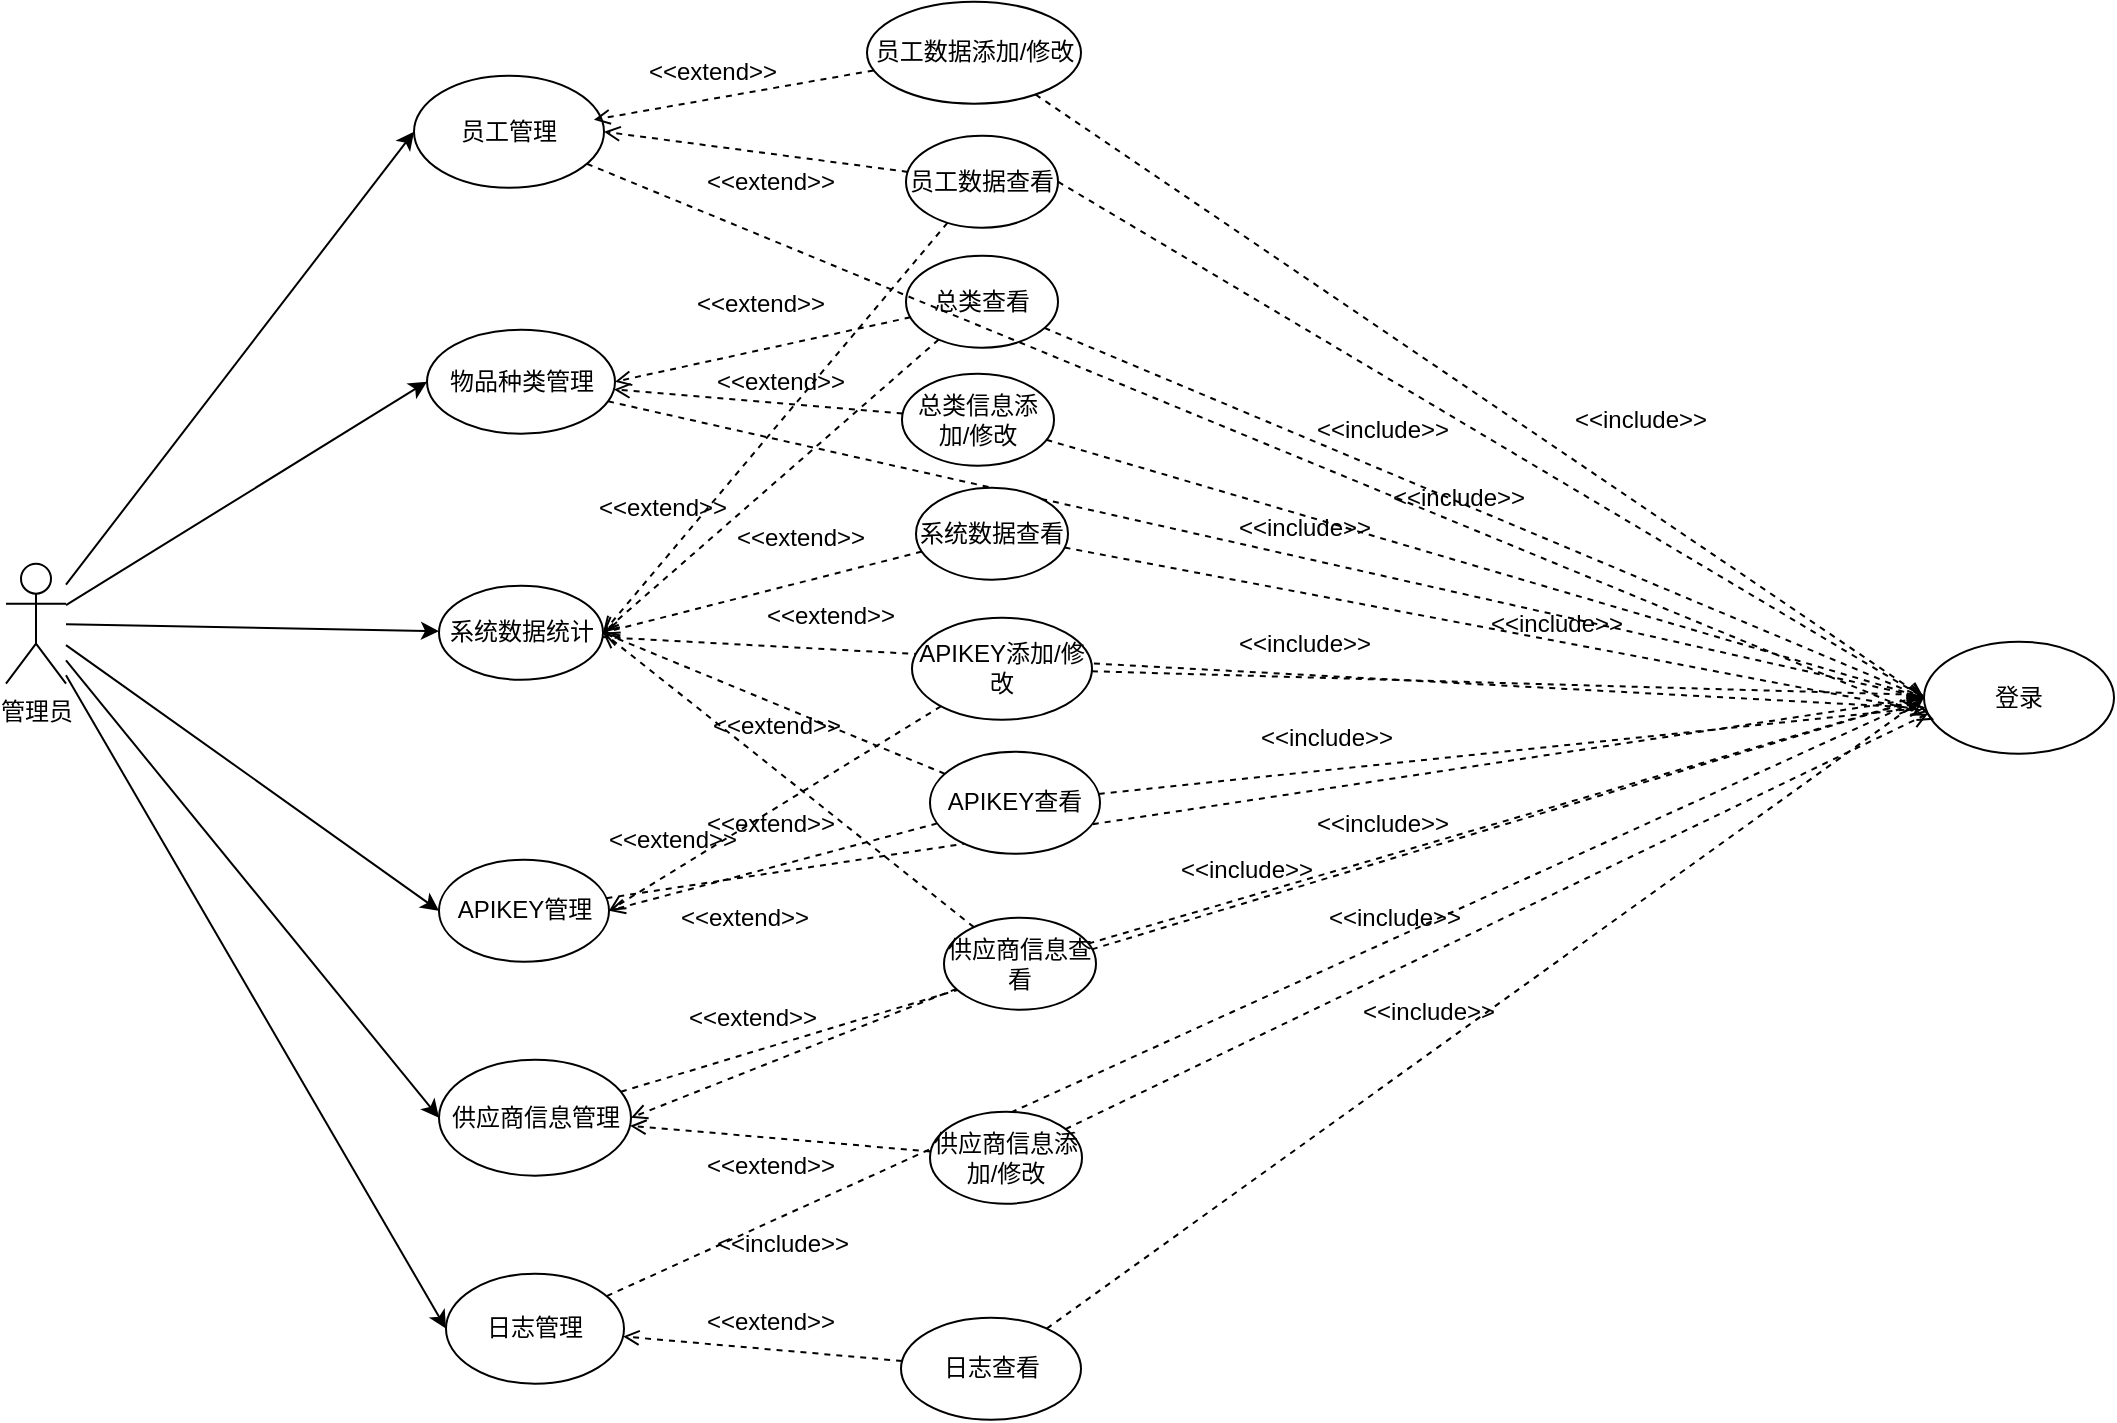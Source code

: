 <mxfile version="26.0.16">
  <diagram name="第 1 页" id="WtR9e3HdYUOJ1lMreugZ">
    <mxGraphModel dx="1889" dy="419" grid="0" gridSize="10" guides="1" tooltips="1" connect="1" arrows="1" fold="1" page="0" pageScale="1" pageWidth="827" pageHeight="1169" math="0" shadow="0">
      <root>
        <mxCell id="0" />
        <mxCell id="1" parent="0" />
        <mxCell id="2O5yJ_gwNrAF0E22G5KV-1" style="rounded=0;orthogonalLoop=1;jettySize=auto;html=1;entryX=0;entryY=0.5;entryDx=0;entryDy=0;" edge="1" parent="1" source="2O5yJ_gwNrAF0E22G5KV-7" target="2O5yJ_gwNrAF0E22G5KV-8">
          <mxGeometry relative="1" as="geometry" />
        </mxCell>
        <mxCell id="2O5yJ_gwNrAF0E22G5KV-2" style="rounded=0;orthogonalLoop=1;jettySize=auto;html=1;entryX=0;entryY=0.5;entryDx=0;entryDy=0;" edge="1" parent="1" source="2O5yJ_gwNrAF0E22G5KV-7" target="2O5yJ_gwNrAF0E22G5KV-10">
          <mxGeometry relative="1" as="geometry" />
        </mxCell>
        <mxCell id="2O5yJ_gwNrAF0E22G5KV-3" style="rounded=0;orthogonalLoop=1;jettySize=auto;html=1;" edge="1" parent="1" source="2O5yJ_gwNrAF0E22G5KV-7" target="2O5yJ_gwNrAF0E22G5KV-16">
          <mxGeometry relative="1" as="geometry" />
        </mxCell>
        <mxCell id="2O5yJ_gwNrAF0E22G5KV-4" style="rounded=0;orthogonalLoop=1;jettySize=auto;html=1;entryX=0;entryY=0.5;entryDx=0;entryDy=0;" edge="1" parent="1" source="2O5yJ_gwNrAF0E22G5KV-7" target="2O5yJ_gwNrAF0E22G5KV-14">
          <mxGeometry relative="1" as="geometry" />
        </mxCell>
        <mxCell id="2O5yJ_gwNrAF0E22G5KV-5" style="rounded=0;orthogonalLoop=1;jettySize=auto;html=1;entryX=0;entryY=0.5;entryDx=0;entryDy=0;" edge="1" parent="1" source="2O5yJ_gwNrAF0E22G5KV-7" target="2O5yJ_gwNrAF0E22G5KV-12">
          <mxGeometry relative="1" as="geometry" />
        </mxCell>
        <mxCell id="2O5yJ_gwNrAF0E22G5KV-6" style="rounded=0;orthogonalLoop=1;jettySize=auto;html=1;entryX=0;entryY=0.5;entryDx=0;entryDy=0;" edge="1" parent="1" source="2O5yJ_gwNrAF0E22G5KV-7" target="2O5yJ_gwNrAF0E22G5KV-18">
          <mxGeometry relative="1" as="geometry" />
        </mxCell>
        <mxCell id="2O5yJ_gwNrAF0E22G5KV-7" value="管理员" style="shape=umlActor;verticalLabelPosition=bottom;verticalAlign=top;html=1;outlineConnect=0;" vertex="1" parent="1">
          <mxGeometry x="-269" y="976.857" width="30" height="60" as="geometry" />
        </mxCell>
        <mxCell id="2O5yJ_gwNrAF0E22G5KV-8" value="员工管理" style="ellipse;whiteSpace=wrap;html=1;" vertex="1" parent="1">
          <mxGeometry x="-65" y="732.857" width="95" height="56" as="geometry" />
        </mxCell>
        <mxCell id="2O5yJ_gwNrAF0E22G5KV-9" style="rounded=0;orthogonalLoop=1;jettySize=auto;html=1;entryX=0;entryY=0.5;entryDx=0;entryDy=0;dashed=1;endArrow=open;endFill=0;" edge="1" parent="1" source="2O5yJ_gwNrAF0E22G5KV-10" target="2O5yJ_gwNrAF0E22G5KV-65">
          <mxGeometry relative="1" as="geometry" />
        </mxCell>
        <mxCell id="2O5yJ_gwNrAF0E22G5KV-10" value="物品种类管理" style="ellipse;whiteSpace=wrap;html=1;" vertex="1" parent="1">
          <mxGeometry x="-58.5" y="859.857" width="94" height="52" as="geometry" />
        </mxCell>
        <mxCell id="2O5yJ_gwNrAF0E22G5KV-11" style="rounded=0;orthogonalLoop=1;jettySize=auto;html=1;entryX=0;entryY=0.5;entryDx=0;entryDy=0;dashed=1;endArrow=open;endFill=0;" edge="1" parent="1" source="2O5yJ_gwNrAF0E22G5KV-12" target="2O5yJ_gwNrAF0E22G5KV-65">
          <mxGeometry relative="1" as="geometry" />
        </mxCell>
        <mxCell id="2O5yJ_gwNrAF0E22G5KV-12" value="供应商信息管理" style="ellipse;whiteSpace=wrap;html=1;" vertex="1" parent="1">
          <mxGeometry x="-52.5" y="1224.857" width="96" height="58" as="geometry" />
        </mxCell>
        <mxCell id="2O5yJ_gwNrAF0E22G5KV-13" style="rounded=0;orthogonalLoop=1;jettySize=auto;html=1;entryX=0;entryY=0.5;entryDx=0;entryDy=0;dashed=1;endArrow=open;endFill=0;" edge="1" parent="1" source="2O5yJ_gwNrAF0E22G5KV-14" target="2O5yJ_gwNrAF0E22G5KV-65">
          <mxGeometry relative="1" as="geometry" />
        </mxCell>
        <mxCell id="2O5yJ_gwNrAF0E22G5KV-14" value="APIKEY管理" style="ellipse;whiteSpace=wrap;html=1;" vertex="1" parent="1">
          <mxGeometry x="-52.5" y="1124.857" width="85" height="51" as="geometry" />
        </mxCell>
        <mxCell id="2O5yJ_gwNrAF0E22G5KV-15" style="rounded=0;orthogonalLoop=1;jettySize=auto;html=1;dashed=1;endArrow=open;endFill=0;" edge="1" parent="1" source="2O5yJ_gwNrAF0E22G5KV-16">
          <mxGeometry relative="1" as="geometry">
            <mxPoint x="686" y="1048.857" as="targetPoint" />
          </mxGeometry>
        </mxCell>
        <mxCell id="2O5yJ_gwNrAF0E22G5KV-16" value="系统数据统计" style="ellipse;whiteSpace=wrap;html=1;" vertex="1" parent="1">
          <mxGeometry x="-52.5" y="987.857" width="82" height="47" as="geometry" />
        </mxCell>
        <mxCell id="2O5yJ_gwNrAF0E22G5KV-17" style="rounded=0;orthogonalLoop=1;jettySize=auto;html=1;entryX=0;entryY=0.5;entryDx=0;entryDy=0;dashed=1;endArrow=open;endFill=0;" edge="1" parent="1" source="2O5yJ_gwNrAF0E22G5KV-18" target="2O5yJ_gwNrAF0E22G5KV-65">
          <mxGeometry relative="1" as="geometry" />
        </mxCell>
        <mxCell id="2O5yJ_gwNrAF0E22G5KV-18" value="日志管理" style="ellipse;whiteSpace=wrap;html=1;" vertex="1" parent="1">
          <mxGeometry x="-49" y="1331.857" width="89" height="55" as="geometry" />
        </mxCell>
        <mxCell id="2O5yJ_gwNrAF0E22G5KV-19" style="rounded=0;orthogonalLoop=1;jettySize=auto;html=1;entryX=1;entryY=0.5;entryDx=0;entryDy=0;dashed=1;strokeColor=default;endArrow=open;endFill=0;" edge="1" parent="1" source="2O5yJ_gwNrAF0E22G5KV-22" target="2O5yJ_gwNrAF0E22G5KV-16">
          <mxGeometry relative="1" as="geometry" />
        </mxCell>
        <mxCell id="2O5yJ_gwNrAF0E22G5KV-20" style="rounded=0;orthogonalLoop=1;jettySize=auto;html=1;entryX=1;entryY=0.5;entryDx=0;entryDy=0;dashed=1;endArrow=open;endFill=0;" edge="1" parent="1" source="2O5yJ_gwNrAF0E22G5KV-22" target="2O5yJ_gwNrAF0E22G5KV-8">
          <mxGeometry relative="1" as="geometry" />
        </mxCell>
        <mxCell id="2O5yJ_gwNrAF0E22G5KV-21" style="rounded=0;orthogonalLoop=1;jettySize=auto;html=1;entryX=0;entryY=0.5;entryDx=0;entryDy=0;dashed=1;endArrow=open;endFill=0;exitX=1;exitY=0.5;exitDx=0;exitDy=0;" edge="1" parent="1" source="2O5yJ_gwNrAF0E22G5KV-22" target="2O5yJ_gwNrAF0E22G5KV-65">
          <mxGeometry relative="1" as="geometry" />
        </mxCell>
        <mxCell id="2O5yJ_gwNrAF0E22G5KV-22" value="员工数据查看" style="ellipse;whiteSpace=wrap;html=1;" vertex="1" parent="1">
          <mxGeometry x="181" y="762.857" width="76" height="46" as="geometry" />
        </mxCell>
        <mxCell id="2O5yJ_gwNrAF0E22G5KV-23" style="rounded=0;orthogonalLoop=1;jettySize=auto;html=1;entryX=0;entryY=0.5;entryDx=0;entryDy=0;dashed=1;endArrow=open;endFill=0;" edge="1" parent="1" source="2O5yJ_gwNrAF0E22G5KV-24" target="2O5yJ_gwNrAF0E22G5KV-65">
          <mxGeometry relative="1" as="geometry" />
        </mxCell>
        <mxCell id="2O5yJ_gwNrAF0E22G5KV-24" value="员工数据添加/修改" style="ellipse;whiteSpace=wrap;html=1;" vertex="1" parent="1">
          <mxGeometry x="161.5" y="695.857" width="107" height="51" as="geometry" />
        </mxCell>
        <mxCell id="2O5yJ_gwNrAF0E22G5KV-25" style="rounded=0;orthogonalLoop=1;jettySize=auto;html=1;entryX=1;entryY=0.5;entryDx=0;entryDy=0;dashed=1;endArrow=open;endFill=0;" edge="1" parent="1" source="2O5yJ_gwNrAF0E22G5KV-28" target="2O5yJ_gwNrAF0E22G5KV-10">
          <mxGeometry relative="1" as="geometry" />
        </mxCell>
        <mxCell id="2O5yJ_gwNrAF0E22G5KV-26" style="rounded=0;orthogonalLoop=1;jettySize=auto;html=1;entryX=1;entryY=0.5;entryDx=0;entryDy=0;dashed=1;endArrow=open;endFill=0;" edge="1" parent="1" source="2O5yJ_gwNrAF0E22G5KV-28" target="2O5yJ_gwNrAF0E22G5KV-16">
          <mxGeometry relative="1" as="geometry" />
        </mxCell>
        <mxCell id="2O5yJ_gwNrAF0E22G5KV-27" style="rounded=0;orthogonalLoop=1;jettySize=auto;html=1;entryX=0;entryY=0.5;entryDx=0;entryDy=0;dashed=1;endArrow=open;endFill=0;" edge="1" parent="1" source="2O5yJ_gwNrAF0E22G5KV-28" target="2O5yJ_gwNrAF0E22G5KV-65">
          <mxGeometry relative="1" as="geometry" />
        </mxCell>
        <mxCell id="2O5yJ_gwNrAF0E22G5KV-28" value="总类查看" style="ellipse;whiteSpace=wrap;html=1;" vertex="1" parent="1">
          <mxGeometry x="181" y="822.857" width="76" height="46" as="geometry" />
        </mxCell>
        <mxCell id="2O5yJ_gwNrAF0E22G5KV-29" style="rounded=0;orthogonalLoop=1;jettySize=auto;html=1;dashed=1;endArrow=open;endFill=0;" edge="1" parent="1" source="2O5yJ_gwNrAF0E22G5KV-31" target="2O5yJ_gwNrAF0E22G5KV-10">
          <mxGeometry relative="1" as="geometry" />
        </mxCell>
        <mxCell id="2O5yJ_gwNrAF0E22G5KV-30" style="rounded=0;orthogonalLoop=1;jettySize=auto;html=1;entryX=0;entryY=0.5;entryDx=0;entryDy=0;dashed=1;endArrow=open;endFill=0;" edge="1" parent="1" source="2O5yJ_gwNrAF0E22G5KV-31" target="2O5yJ_gwNrAF0E22G5KV-65">
          <mxGeometry relative="1" as="geometry" />
        </mxCell>
        <mxCell id="2O5yJ_gwNrAF0E22G5KV-31" value="总类信息添加/修改" style="ellipse;whiteSpace=wrap;html=1;" vertex="1" parent="1">
          <mxGeometry x="179" y="881.857" width="76" height="46" as="geometry" />
        </mxCell>
        <mxCell id="2O5yJ_gwNrAF0E22G5KV-32" style="rounded=0;orthogonalLoop=1;jettySize=auto;html=1;entryX=1;entryY=0.5;entryDx=0;entryDy=0;dashed=1;endArrow=open;endFill=0;" edge="1" parent="1" source="2O5yJ_gwNrAF0E22G5KV-35" target="2O5yJ_gwNrAF0E22G5KV-16">
          <mxGeometry relative="1" as="geometry" />
        </mxCell>
        <mxCell id="2O5yJ_gwNrAF0E22G5KV-33" style="rounded=0;orthogonalLoop=1;jettySize=auto;html=1;entryX=1;entryY=0.5;entryDx=0;entryDy=0;endArrow=open;endFill=0;dashed=1;" edge="1" parent="1" source="2O5yJ_gwNrAF0E22G5KV-35" target="2O5yJ_gwNrAF0E22G5KV-12">
          <mxGeometry relative="1" as="geometry" />
        </mxCell>
        <mxCell id="2O5yJ_gwNrAF0E22G5KV-34" style="rounded=0;orthogonalLoop=1;jettySize=auto;html=1;entryX=0;entryY=0.5;entryDx=0;entryDy=0;endArrow=open;endFill=0;dashed=1;" edge="1" parent="1" source="2O5yJ_gwNrAF0E22G5KV-35" target="2O5yJ_gwNrAF0E22G5KV-65">
          <mxGeometry relative="1" as="geometry" />
        </mxCell>
        <mxCell id="2O5yJ_gwNrAF0E22G5KV-35" value="供应商信息查看" style="ellipse;whiteSpace=wrap;html=1;" vertex="1" parent="1">
          <mxGeometry x="200" y="1153.857" width="76" height="46" as="geometry" />
        </mxCell>
        <mxCell id="2O5yJ_gwNrAF0E22G5KV-36" style="rounded=0;orthogonalLoop=1;jettySize=auto;html=1;dashed=1;endArrow=open;endFill=0;" edge="1" parent="1" source="2O5yJ_gwNrAF0E22G5KV-37" target="2O5yJ_gwNrAF0E22G5KV-12">
          <mxGeometry relative="1" as="geometry" />
        </mxCell>
        <mxCell id="2O5yJ_gwNrAF0E22G5KV-37" value="供应商信息添加/修改" style="ellipse;whiteSpace=wrap;html=1;" vertex="1" parent="1">
          <mxGeometry x="193" y="1250.857" width="76" height="46" as="geometry" />
        </mxCell>
        <mxCell id="2O5yJ_gwNrAF0E22G5KV-38" style="rounded=0;orthogonalLoop=1;jettySize=auto;html=1;entryX=1;entryY=0.5;entryDx=0;entryDy=0;dashed=1;endArrow=open;endFill=0;" edge="1" parent="1" source="2O5yJ_gwNrAF0E22G5KV-41" target="2O5yJ_gwNrAF0E22G5KV-16">
          <mxGeometry relative="1" as="geometry" />
        </mxCell>
        <mxCell id="2O5yJ_gwNrAF0E22G5KV-39" style="rounded=0;orthogonalLoop=1;jettySize=auto;html=1;entryX=1;entryY=0.5;entryDx=0;entryDy=0;endArrow=open;endFill=0;dashed=1;" edge="1" parent="1" source="2O5yJ_gwNrAF0E22G5KV-41" target="2O5yJ_gwNrAF0E22G5KV-14">
          <mxGeometry relative="1" as="geometry" />
        </mxCell>
        <mxCell id="2O5yJ_gwNrAF0E22G5KV-40" style="rounded=0;orthogonalLoop=1;jettySize=auto;html=1;dashed=1;endArrow=open;endFill=0;" edge="1" parent="1" source="2O5yJ_gwNrAF0E22G5KV-41" target="2O5yJ_gwNrAF0E22G5KV-65">
          <mxGeometry relative="1" as="geometry" />
        </mxCell>
        <mxCell id="2O5yJ_gwNrAF0E22G5KV-41" value="APIKEY查看" style="ellipse;whiteSpace=wrap;html=1;" vertex="1" parent="1">
          <mxGeometry x="193" y="1070.857" width="85" height="51" as="geometry" />
        </mxCell>
        <mxCell id="2O5yJ_gwNrAF0E22G5KV-42" style="rounded=0;orthogonalLoop=1;jettySize=auto;html=1;entryX=1;entryY=0.5;entryDx=0;entryDy=0;dashed=1;endArrow=open;endFill=0;" edge="1" parent="1" source="2O5yJ_gwNrAF0E22G5KV-44" target="2O5yJ_gwNrAF0E22G5KV-14">
          <mxGeometry relative="1" as="geometry" />
        </mxCell>
        <mxCell id="2O5yJ_gwNrAF0E22G5KV-43" style="rounded=0;orthogonalLoop=1;jettySize=auto;html=1;dashed=1;endArrow=open;endFill=0;" edge="1" parent="1" source="2O5yJ_gwNrAF0E22G5KV-44" target="2O5yJ_gwNrAF0E22G5KV-65">
          <mxGeometry relative="1" as="geometry" />
        </mxCell>
        <mxCell id="2O5yJ_gwNrAF0E22G5KV-44" value="APIKEY添加/修改" style="ellipse;whiteSpace=wrap;html=1;" vertex="1" parent="1">
          <mxGeometry x="184" y="1003.857" width="90" height="51" as="geometry" />
        </mxCell>
        <mxCell id="2O5yJ_gwNrAF0E22G5KV-45" style="rounded=0;orthogonalLoop=1;jettySize=auto;html=1;dashed=1;endArrow=open;endFill=0;" edge="1" parent="1" source="2O5yJ_gwNrAF0E22G5KV-47" target="2O5yJ_gwNrAF0E22G5KV-18">
          <mxGeometry relative="1" as="geometry" />
        </mxCell>
        <mxCell id="2O5yJ_gwNrAF0E22G5KV-46" style="rounded=0;orthogonalLoop=1;jettySize=auto;html=1;entryX=0;entryY=0.5;entryDx=0;entryDy=0;endArrow=open;endFill=0;dashed=1;" edge="1" parent="1" source="2O5yJ_gwNrAF0E22G5KV-47" target="2O5yJ_gwNrAF0E22G5KV-65">
          <mxGeometry relative="1" as="geometry" />
        </mxCell>
        <mxCell id="2O5yJ_gwNrAF0E22G5KV-47" value="日志查看" style="ellipse;whiteSpace=wrap;html=1;" vertex="1" parent="1">
          <mxGeometry x="178.5" y="1353.857" width="90" height="51" as="geometry" />
        </mxCell>
        <mxCell id="2O5yJ_gwNrAF0E22G5KV-48" style="rounded=0;orthogonalLoop=1;jettySize=auto;html=1;entryX=1;entryY=0.5;entryDx=0;entryDy=0;dashed=1;endArrow=open;endFill=0;" edge="1" parent="1" source="2O5yJ_gwNrAF0E22G5KV-49" target="2O5yJ_gwNrAF0E22G5KV-16">
          <mxGeometry relative="1" as="geometry" />
        </mxCell>
        <mxCell id="2O5yJ_gwNrAF0E22G5KV-49" value="系统数据查看" style="ellipse;whiteSpace=wrap;html=1;" vertex="1" parent="1">
          <mxGeometry x="186" y="938.857" width="76" height="46" as="geometry" />
        </mxCell>
        <mxCell id="2O5yJ_gwNrAF0E22G5KV-50" value="&amp;lt;&amp;lt;extend&amp;gt;&amp;gt;" style="text;html=1;align=center;verticalAlign=middle;resizable=0;points=[];autosize=1;strokeColor=none;fillColor=none;" vertex="1" parent="1">
          <mxGeometry x="18" y="935.857" width="82" height="26" as="geometry" />
        </mxCell>
        <mxCell id="2O5yJ_gwNrAF0E22G5KV-51" style="rounded=0;orthogonalLoop=1;jettySize=auto;html=1;entryX=0.947;entryY=0.393;entryDx=0;entryDy=0;entryPerimeter=0;dashed=1;endArrow=open;endFill=0;" edge="1" parent="1" source="2O5yJ_gwNrAF0E22G5KV-24" target="2O5yJ_gwNrAF0E22G5KV-8">
          <mxGeometry relative="1" as="geometry" />
        </mxCell>
        <mxCell id="2O5yJ_gwNrAF0E22G5KV-52" value="&amp;lt;&amp;lt;extend&amp;gt;&amp;gt;" style="text;html=1;align=center;verticalAlign=middle;resizable=0;points=[];autosize=1;strokeColor=none;fillColor=none;" vertex="1" parent="1">
          <mxGeometry x="43" y="717.857" width="82" height="26" as="geometry" />
        </mxCell>
        <mxCell id="2O5yJ_gwNrAF0E22G5KV-53" value="&amp;lt;&amp;lt;extend&amp;gt;&amp;gt;" style="text;html=1;align=center;verticalAlign=middle;resizable=0;points=[];autosize=1;strokeColor=none;fillColor=none;" vertex="1" parent="1">
          <mxGeometry x="72" y="772.857" width="82" height="26" as="geometry" />
        </mxCell>
        <mxCell id="2O5yJ_gwNrAF0E22G5KV-54" value="&amp;lt;&amp;lt;extend&amp;gt;&amp;gt;" style="text;html=1;align=center;verticalAlign=middle;resizable=0;points=[];autosize=1;strokeColor=none;fillColor=none;" vertex="1" parent="1">
          <mxGeometry x="67" y="833.857" width="82" height="26" as="geometry" />
        </mxCell>
        <mxCell id="2O5yJ_gwNrAF0E22G5KV-55" value="&amp;lt;&amp;lt;extend&amp;gt;&amp;gt;" style="text;html=1;align=center;verticalAlign=middle;resizable=0;points=[];autosize=1;strokeColor=none;fillColor=none;" vertex="1" parent="1">
          <mxGeometry x="77" y="872.857" width="82" height="26" as="geometry" />
        </mxCell>
        <mxCell id="2O5yJ_gwNrAF0E22G5KV-56" value="&amp;lt;&amp;lt;extend&amp;gt;&amp;gt;" style="text;html=1;align=center;verticalAlign=middle;resizable=0;points=[];autosize=1;strokeColor=none;fillColor=none;" vertex="1" parent="1">
          <mxGeometry x="87" y="950.857" width="82" height="26" as="geometry" />
        </mxCell>
        <mxCell id="2O5yJ_gwNrAF0E22G5KV-57" value="&amp;lt;&amp;lt;extend&amp;gt;&amp;gt;" style="text;html=1;align=center;verticalAlign=middle;resizable=0;points=[];autosize=1;strokeColor=none;fillColor=none;" vertex="1" parent="1">
          <mxGeometry x="102" y="989.857" width="82" height="26" as="geometry" />
        </mxCell>
        <mxCell id="2O5yJ_gwNrAF0E22G5KV-58" value="&amp;lt;&amp;lt;extend&amp;gt;&amp;gt;" style="text;html=1;align=center;verticalAlign=middle;resizable=0;points=[];autosize=1;strokeColor=none;fillColor=none;" vertex="1" parent="1">
          <mxGeometry x="75" y="1044.857" width="82" height="26" as="geometry" />
        </mxCell>
        <mxCell id="2O5yJ_gwNrAF0E22G5KV-59" value="&amp;lt;&amp;lt;extend&amp;gt;&amp;gt;" style="text;html=1;align=center;verticalAlign=middle;resizable=0;points=[];autosize=1;strokeColor=none;fillColor=none;" vertex="1" parent="1">
          <mxGeometry x="72" y="1093.857" width="82" height="26" as="geometry" />
        </mxCell>
        <mxCell id="2O5yJ_gwNrAF0E22G5KV-60" value="&amp;lt;&amp;lt;extend&amp;gt;&amp;gt;" style="text;html=1;align=center;verticalAlign=middle;resizable=0;points=[];autosize=1;strokeColor=none;fillColor=none;" vertex="1" parent="1">
          <mxGeometry x="23" y="1101.857" width="82" height="26" as="geometry" />
        </mxCell>
        <mxCell id="2O5yJ_gwNrAF0E22G5KV-61" value="&amp;lt;&amp;lt;extend&amp;gt;&amp;gt;" style="text;html=1;align=center;verticalAlign=middle;resizable=0;points=[];autosize=1;strokeColor=none;fillColor=none;" vertex="1" parent="1">
          <mxGeometry x="59" y="1140.857" width="82" height="26" as="geometry" />
        </mxCell>
        <mxCell id="2O5yJ_gwNrAF0E22G5KV-62" value="&amp;lt;&amp;lt;extend&amp;gt;&amp;gt;" style="text;html=1;align=center;verticalAlign=middle;resizable=0;points=[];autosize=1;strokeColor=none;fillColor=none;" vertex="1" parent="1">
          <mxGeometry x="63" y="1190.857" width="82" height="26" as="geometry" />
        </mxCell>
        <mxCell id="2O5yJ_gwNrAF0E22G5KV-63" value="&amp;lt;&amp;lt;extend&amp;gt;&amp;gt;" style="text;html=1;align=center;verticalAlign=middle;resizable=0;points=[];autosize=1;strokeColor=none;fillColor=none;" vertex="1" parent="1">
          <mxGeometry x="72" y="1264.857" width="82" height="26" as="geometry" />
        </mxCell>
        <mxCell id="2O5yJ_gwNrAF0E22G5KV-64" value="&amp;lt;&amp;lt;extend&amp;gt;&amp;gt;" style="text;html=1;align=center;verticalAlign=middle;resizable=0;points=[];autosize=1;strokeColor=none;fillColor=none;" vertex="1" parent="1">
          <mxGeometry x="72" y="1342.857" width="82" height="26" as="geometry" />
        </mxCell>
        <mxCell id="2O5yJ_gwNrAF0E22G5KV-65" value="登录" style="ellipse;whiteSpace=wrap;html=1;" vertex="1" parent="1">
          <mxGeometry x="690" y="1015.857" width="95" height="56" as="geometry" />
        </mxCell>
        <mxCell id="2O5yJ_gwNrAF0E22G5KV-66" value="&amp;lt;&amp;lt;include&amp;gt;&amp;gt;" style="text;html=1;align=center;verticalAlign=middle;resizable=0;points=[];autosize=1;strokeColor=none;fillColor=none;" vertex="1" parent="1">
          <mxGeometry x="506" y="891.857" width="84" height="26" as="geometry" />
        </mxCell>
        <mxCell id="2O5yJ_gwNrAF0E22G5KV-67" value="&amp;lt;&amp;lt;include&amp;gt;&amp;gt;" style="text;html=1;align=center;verticalAlign=middle;resizable=0;points=[];autosize=1;strokeColor=none;fillColor=none;" vertex="1" parent="1">
          <mxGeometry x="415" y="930.857" width="84" height="26" as="geometry" />
        </mxCell>
        <mxCell id="2O5yJ_gwNrAF0E22G5KV-68" value="&amp;lt;&amp;lt;include&amp;gt;&amp;gt;" style="text;html=1;align=center;verticalAlign=middle;resizable=0;points=[];autosize=1;strokeColor=none;fillColor=none;" vertex="1" parent="1">
          <mxGeometry x="377" y="896.857" width="84" height="26" as="geometry" />
        </mxCell>
        <mxCell id="2O5yJ_gwNrAF0E22G5KV-69" value="&amp;lt;&amp;lt;include&amp;gt;&amp;gt;" style="text;html=1;align=center;verticalAlign=middle;resizable=0;points=[];autosize=1;strokeColor=none;fillColor=none;" vertex="1" parent="1">
          <mxGeometry x="464" y="993.857" width="84" height="26" as="geometry" />
        </mxCell>
        <mxCell id="2O5yJ_gwNrAF0E22G5KV-70" style="rounded=0;orthogonalLoop=1;jettySize=auto;html=1;entryX=0.021;entryY=0.625;entryDx=0;entryDy=0;entryPerimeter=0;dashed=1;endArrow=open;endFill=0;" edge="1" parent="1" source="2O5yJ_gwNrAF0E22G5KV-49" target="2O5yJ_gwNrAF0E22G5KV-65">
          <mxGeometry relative="1" as="geometry" />
        </mxCell>
        <mxCell id="2O5yJ_gwNrAF0E22G5KV-71" value="&amp;lt;&amp;lt;include&amp;gt;&amp;gt;" style="text;html=1;align=center;verticalAlign=middle;resizable=0;points=[];autosize=1;strokeColor=none;fillColor=none;" vertex="1" parent="1">
          <mxGeometry x="338" y="945.857" width="84" height="26" as="geometry" />
        </mxCell>
        <mxCell id="2O5yJ_gwNrAF0E22G5KV-72" value="&amp;lt;&amp;lt;include&amp;gt;&amp;gt;" style="text;html=1;align=center;verticalAlign=middle;resizable=0;points=[];autosize=1;strokeColor=none;fillColor=none;" vertex="1" parent="1">
          <mxGeometry x="338" y="1003.857" width="84" height="26" as="geometry" />
        </mxCell>
        <mxCell id="2O5yJ_gwNrAF0E22G5KV-73" value="&amp;lt;&amp;lt;include&amp;gt;&amp;gt;" style="text;html=1;align=center;verticalAlign=middle;resizable=0;points=[];autosize=1;strokeColor=none;fillColor=none;" vertex="1" parent="1">
          <mxGeometry x="349" y="1050.857" width="84" height="26" as="geometry" />
        </mxCell>
        <mxCell id="2O5yJ_gwNrAF0E22G5KV-74" value="&amp;lt;&amp;lt;include&amp;gt;&amp;gt;" style="text;html=1;align=center;verticalAlign=middle;resizable=0;points=[];autosize=1;strokeColor=none;fillColor=none;" vertex="1" parent="1">
          <mxGeometry x="377" y="1093.857" width="84" height="26" as="geometry" />
        </mxCell>
        <mxCell id="2O5yJ_gwNrAF0E22G5KV-75" style="rounded=0;orthogonalLoop=1;jettySize=auto;html=1;entryX=0.021;entryY=0.643;entryDx=0;entryDy=0;entryPerimeter=0;endArrow=open;endFill=0;dashed=1;" edge="1" parent="1" source="2O5yJ_gwNrAF0E22G5KV-37" target="2O5yJ_gwNrAF0E22G5KV-65">
          <mxGeometry relative="1" as="geometry" />
        </mxCell>
        <mxCell id="2O5yJ_gwNrAF0E22G5KV-76" value="&amp;lt;&amp;lt;include&amp;gt;&amp;gt;" style="text;html=1;align=center;verticalAlign=middle;resizable=0;points=[];autosize=1;strokeColor=none;fillColor=none;" vertex="1" parent="1">
          <mxGeometry x="383" y="1140.857" width="84" height="26" as="geometry" />
        </mxCell>
        <mxCell id="2O5yJ_gwNrAF0E22G5KV-77" value="&amp;lt;&amp;lt;include&amp;gt;&amp;gt;" style="text;html=1;align=center;verticalAlign=middle;resizable=0;points=[];autosize=1;strokeColor=none;fillColor=none;" vertex="1" parent="1">
          <mxGeometry x="400" y="1187.857" width="84" height="26" as="geometry" />
        </mxCell>
        <mxCell id="2O5yJ_gwNrAF0E22G5KV-78" value="&amp;lt;&amp;lt;include&amp;gt;&amp;gt;" style="text;html=1;align=center;verticalAlign=middle;resizable=0;points=[];autosize=1;strokeColor=none;fillColor=none;" vertex="1" parent="1">
          <mxGeometry x="77" y="1303.857" width="84" height="26" as="geometry" />
        </mxCell>
        <mxCell id="2O5yJ_gwNrAF0E22G5KV-79" value="&amp;lt;&amp;lt;include&amp;gt;&amp;gt;" style="text;html=1;align=center;verticalAlign=middle;resizable=0;points=[];autosize=1;strokeColor=none;fillColor=none;" vertex="1" parent="1">
          <mxGeometry x="309" y="1116.857" width="84" height="26" as="geometry" />
        </mxCell>
        <mxCell id="2O5yJ_gwNrAF0E22G5KV-80" style="rounded=0;orthogonalLoop=1;jettySize=auto;html=1;entryX=0.053;entryY=0.696;entryDx=0;entryDy=0;entryPerimeter=0;dashed=1;endArrow=open;endFill=0;" edge="1" parent="1" source="2O5yJ_gwNrAF0E22G5KV-8" target="2O5yJ_gwNrAF0E22G5KV-65">
          <mxGeometry relative="1" as="geometry" />
        </mxCell>
      </root>
    </mxGraphModel>
  </diagram>
</mxfile>
